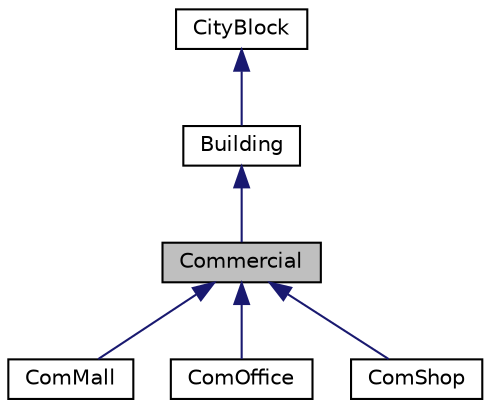 digraph "Commercial"
{
 // LATEX_PDF_SIZE
  edge [fontname="Helvetica",fontsize="10",labelfontname="Helvetica",labelfontsize="10"];
  node [fontname="Helvetica",fontsize="10",shape=record];
  Node1 [label="Commercial",height=0.2,width=0.4,color="black", fillcolor="grey75", style="filled", fontcolor="black",tooltip="Abstract base class representing a commercial building."];
  Node2 -> Node1 [dir="back",color="midnightblue",fontsize="10",style="solid",fontname="Helvetica"];
  Node2 [label="Building",height=0.2,width=0.4,color="black", fillcolor="white", style="filled",URL="$classBuilding.html",tooltip="Abstract base class representing a building in the city."];
  Node3 -> Node2 [dir="back",color="midnightblue",fontsize="10",style="solid",fontname="Helvetica"];
  Node3 [label="CityBlock",height=0.2,width=0.4,color="black", fillcolor="white", style="filled",URL="$classCityBlock.html",tooltip="Base class representing a block within the city."];
  Node1 -> Node4 [dir="back",color="midnightblue",fontsize="10",style="solid",fontname="Helvetica"];
  Node4 [label="ComMall",height=0.2,width=0.4,color="black", fillcolor="white", style="filled",URL="$classComMall.html",tooltip="Represents a commercial mall, extending the Commercial class."];
  Node1 -> Node5 [dir="back",color="midnightblue",fontsize="10",style="solid",fontname="Helvetica"];
  Node5 [label="ComOffice",height=0.2,width=0.4,color="black", fillcolor="white", style="filled",URL="$classComOffice.html",tooltip="Represents a commercial office building."];
  Node1 -> Node6 [dir="back",color="midnightblue",fontsize="10",style="solid",fontname="Helvetica"];
  Node6 [label="ComShop",height=0.2,width=0.4,color="black", fillcolor="white", style="filled",URL="$classComShop.html",tooltip="Represents a commercial shop building."];
}
